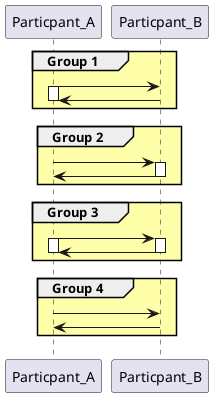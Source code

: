 {
  "sha1": "70k80xmu387bqukk3sohyzi8rp4orcv",
  "insertion": {
    "when": "2024-06-06T17:24:18.682Z",
    "url": "https://github.com/plantuml/plantuml/issues/1789",
    "user": "plantuml@gmail.com"
  }
}
@startuml
!pragma teoz true

group #ffa Group 1
    Particpant_A -> Particpant_B
    activate Particpant_A
    Particpant_A <- Particpant_B
    deactivate Particpant_A
end

group #ffa Group 2
    Particpant_A -> Particpant_B++
    Particpant_A <- Particpant_B--
end

group #ffa Group 3
    Particpant_A -> Particpant_B++
    activate Particpant_A
    Particpant_A <- Particpant_B--
    deactivate Particpant_A
end

group #ffa Group 4
    Particpant_A -> Particpant_B
    Particpant_A <- Particpant_B
end
@enduml
